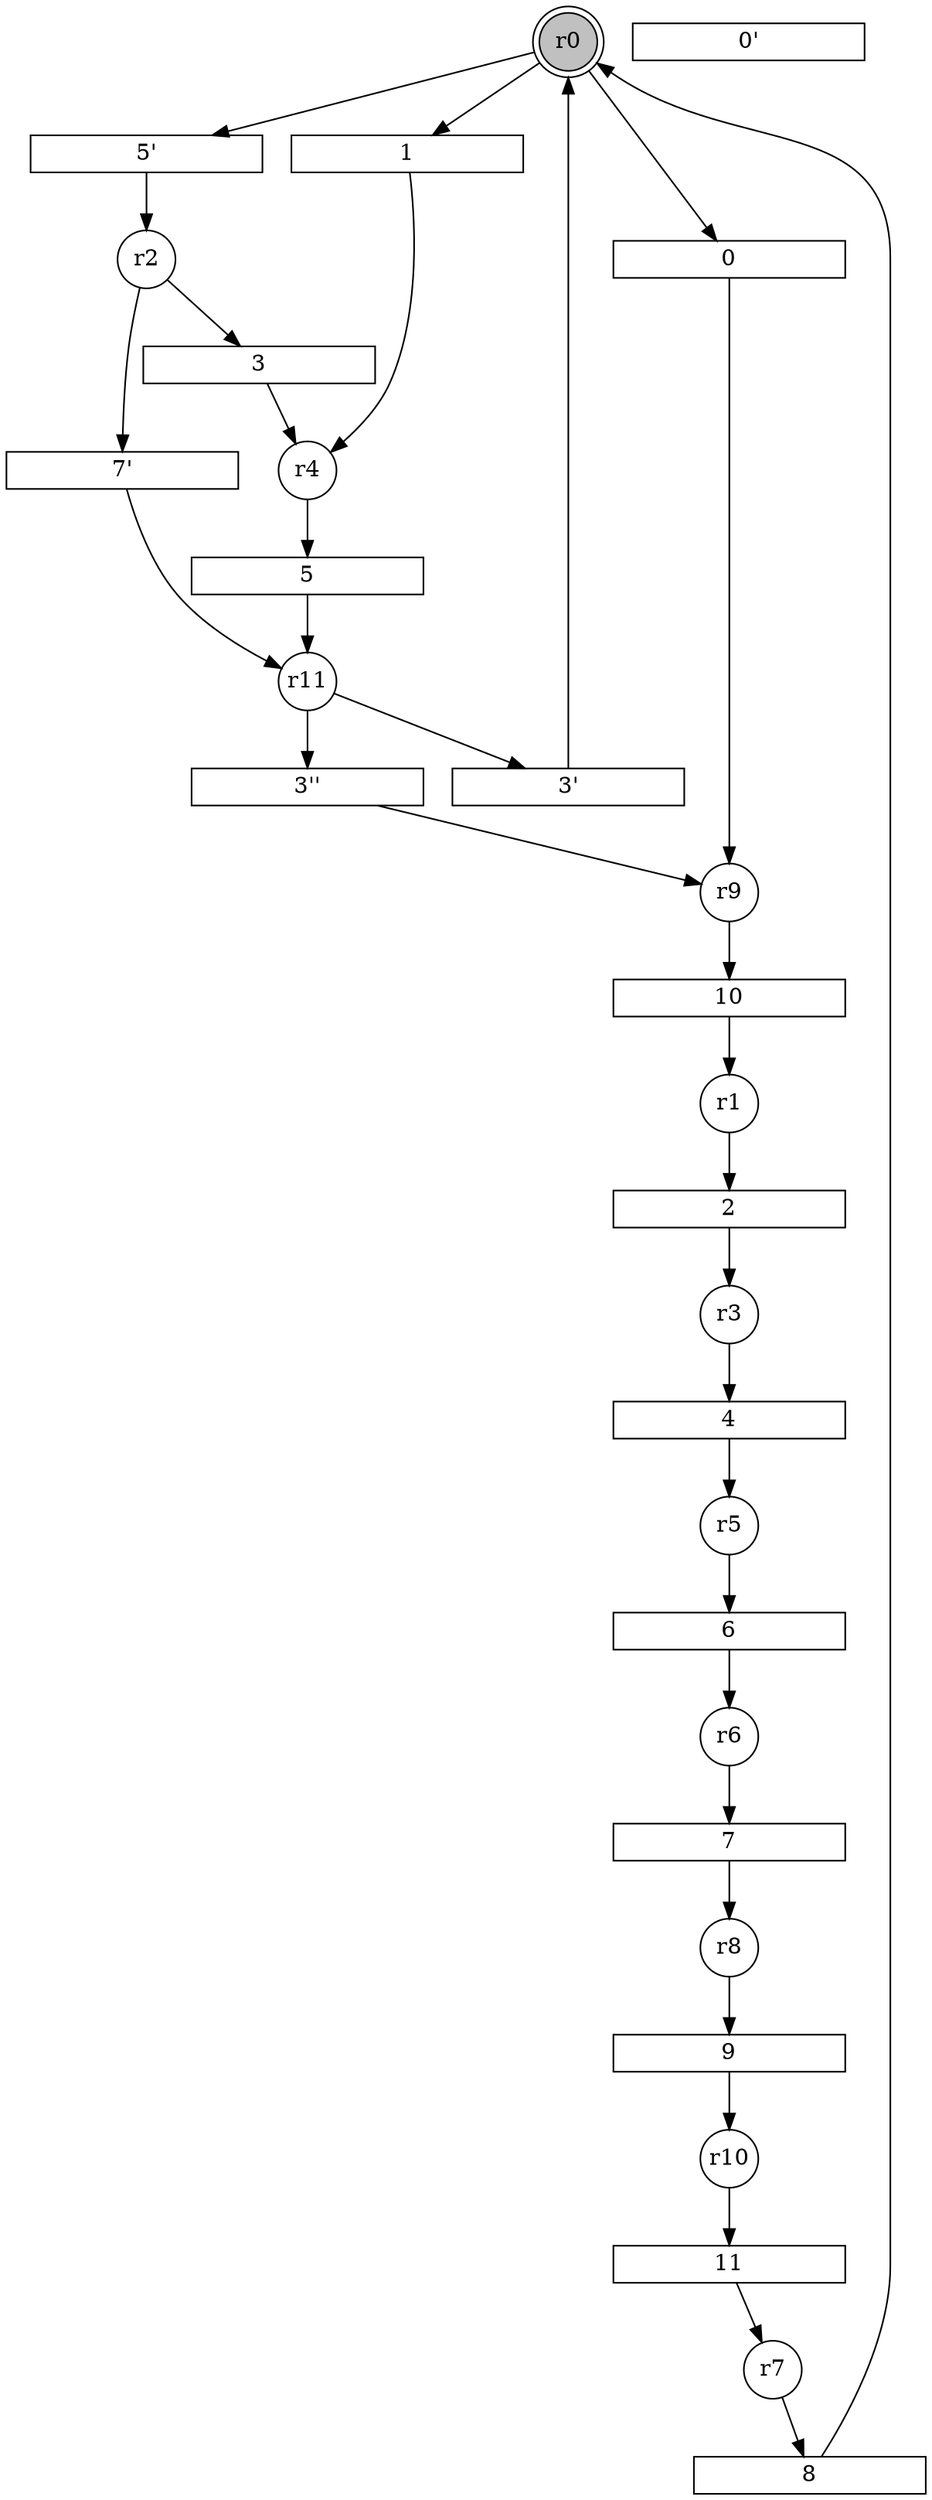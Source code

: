 digraph input10_SM_1_PN{
subgraph initial_place {
	node [shape=doublecircle,fixedsize=true, fixedsize = 2, color = black, fillcolor = gray, style = filled];
	r0;
}
subgraph place {     
	node [shape=circle,fixedsize=true, fixedsize = 2];
	r9;
	r4;
	r1;
	r11;
	r3;
	r5;
	r2;
	r6;
	r8;
	r7;
	r10;
}
subgraph transitions {
	node [shape=rect,height=0.2,width=2, forcelabels = false];
	12 [label = "7'"];
	13 [label = "3'"];
	14 [label = "5'"];
	15 [label = "0'"];
	16 [label = "3''"];
	0;
	1;
	2;
	3;
	4;
	5;
	6;
	7;
	8;
	9;
	10;
	11;
}
	r0 -> 0;
	r0 -> 1;
	r1 -> 2;
	r2 -> 3;
	r3 -> 4;
	r4 -> 5;
	r5 -> 6;
	r6 -> 7;
	r7 -> 8;
	r8 -> 9;
	r9 -> 10;
	r10 -> 11;
	r2 -> 12;
	r11 -> 13;
	r0 -> 14;
	r11 -> 16;
	0 -> r9;
	1 -> r4;
	2 -> r3;
	3 -> r4;
	4 -> r5;
	5 -> r11;
	6 -> r6;
	7 -> r8;
	8 -> r0;
	9 -> r10;
	10 -> r1;
	11 -> r7;
	12 -> r11;
	13 -> r0;
	14 -> r2;
	16 -> r9;
}